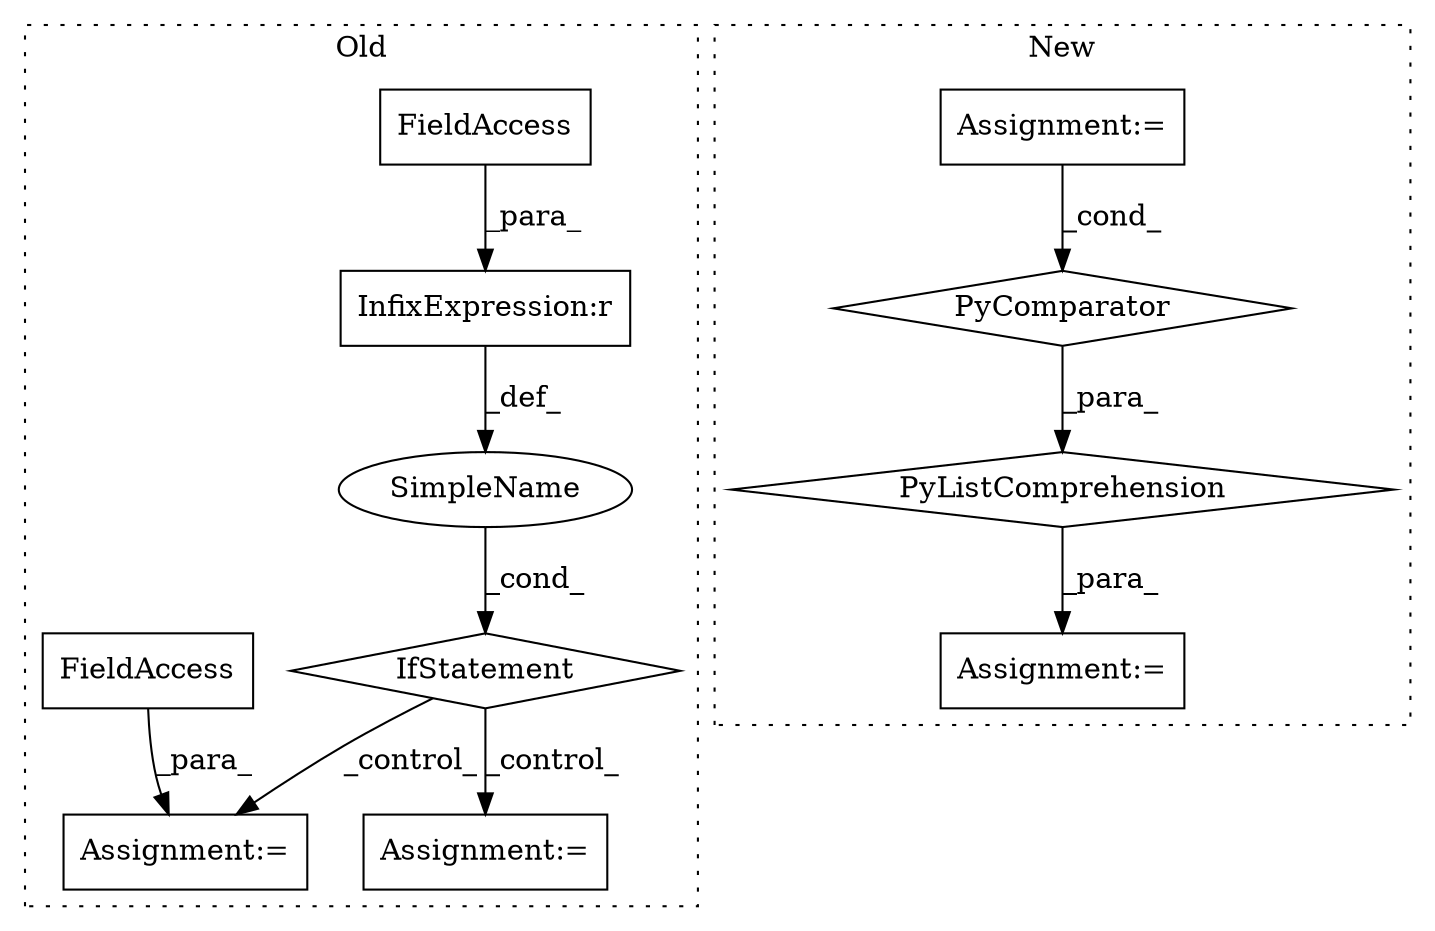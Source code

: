 digraph G {
subgraph cluster0 {
1 [label="IfStatement" a="25" s="13273,13326" l="4,2" shape="diamond"];
6 [label="Assignment:=" a="7" s="13474" l="1" shape="box"];
7 [label="SimpleName" a="42" s="" l="" shape="ellipse"];
8 [label="InfixExpression:r" a="27" s="13295" l="4" shape="box"];
9 [label="Assignment:=" a="7" s="13522" l="1" shape="box"];
10 [label="FieldAccess" a="22" s="13299" l="27" shape="box"];
11 [label="FieldAccess" a="22" s="13523" l="31" shape="box"];
label = "Old";
style="dotted";
}
subgraph cluster1 {
2 [label="PyListComprehension" a="109" s="11387" l="134" shape="diamond"];
3 [label="PyComparator" a="113" s="11477" l="36" shape="diamond"];
4 [label="Assignment:=" a="7" s="11477" l="36" shape="box"];
5 [label="Assignment:=" a="7" s="11649" l="33" shape="box"];
label = "New";
style="dotted";
}
1 -> 9 [label="_control_"];
1 -> 6 [label="_control_"];
2 -> 5 [label="_para_"];
3 -> 2 [label="_para_"];
4 -> 3 [label="_cond_"];
7 -> 1 [label="_cond_"];
8 -> 7 [label="_def_"];
10 -> 8 [label="_para_"];
11 -> 9 [label="_para_"];
}